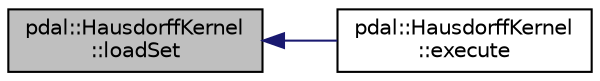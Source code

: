 digraph "pdal::HausdorffKernel::loadSet"
{
  edge [fontname="Helvetica",fontsize="10",labelfontname="Helvetica",labelfontsize="10"];
  node [fontname="Helvetica",fontsize="10",shape=record];
  rankdir="LR";
  Node1 [label="pdal::HausdorffKernel\l::loadSet",height=0.2,width=0.4,color="black", fillcolor="grey75", style="filled", fontcolor="black"];
  Node1 -> Node2 [dir="back",color="midnightblue",fontsize="10",style="solid",fontname="Helvetica"];
  Node2 [label="pdal::HausdorffKernel\l::execute",height=0.2,width=0.4,color="black", fillcolor="white", style="filled",URL="$classpdal_1_1HausdorffKernel.html#aa4dd1ae4a7a4e7a4fa22feeb41245d41"];
}
